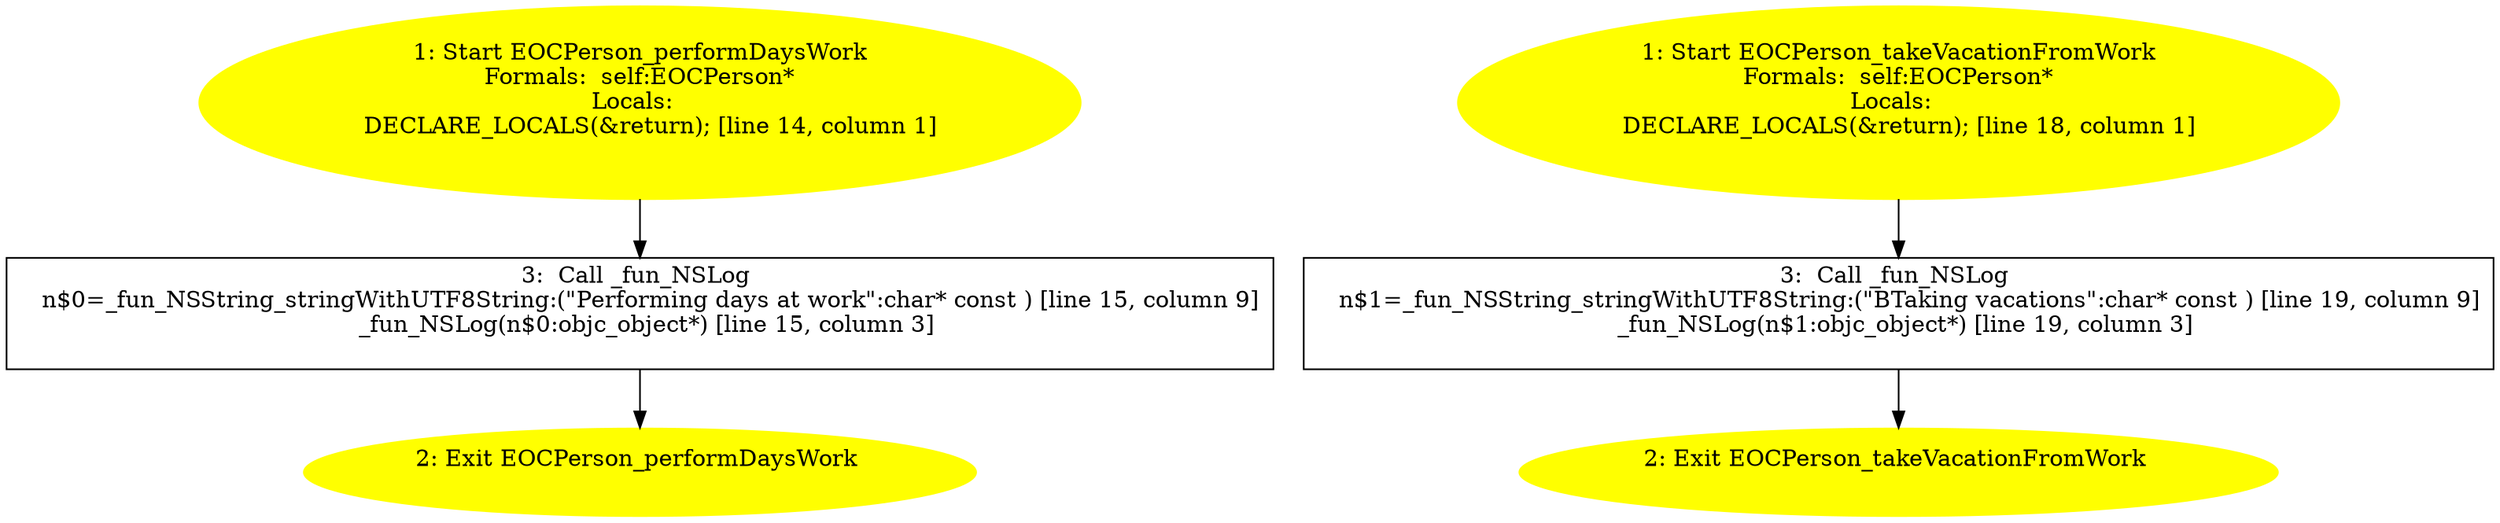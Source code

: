 /* @generated */
digraph iCFG {
"performDaysWork#EOCPerson#instance.68f45cebac26de5310062b9c47f6dc36_1" [label="1: Start EOCPerson_performDaysWork\nFormals:  self:EOCPerson*\nLocals:  \n   DECLARE_LOCALS(&return); [line 14, column 1]\n " color=yellow style=filled]
	

	 "performDaysWork#EOCPerson#instance.68f45cebac26de5310062b9c47f6dc36_1" -> "performDaysWork#EOCPerson#instance.68f45cebac26de5310062b9c47f6dc36_3" ;
"performDaysWork#EOCPerson#instance.68f45cebac26de5310062b9c47f6dc36_2" [label="2: Exit EOCPerson_performDaysWork \n  " color=yellow style=filled]
	

"performDaysWork#EOCPerson#instance.68f45cebac26de5310062b9c47f6dc36_3" [label="3:  Call _fun_NSLog \n   n$0=_fun_NSString_stringWithUTF8String:(\"Performing days at work\":char* const ) [line 15, column 9]\n  _fun_NSLog(n$0:objc_object*) [line 15, column 3]\n " shape="box"]
	

	 "performDaysWork#EOCPerson#instance.68f45cebac26de5310062b9c47f6dc36_3" -> "performDaysWork#EOCPerson#instance.68f45cebac26de5310062b9c47f6dc36_2" ;
"takeVacationFromWork#EOCPerson#instance.a4a2043283853257ef9e4402128b75f9_1" [label="1: Start EOCPerson_takeVacationFromWork\nFormals:  self:EOCPerson*\nLocals:  \n   DECLARE_LOCALS(&return); [line 18, column 1]\n " color=yellow style=filled]
	

	 "takeVacationFromWork#EOCPerson#instance.a4a2043283853257ef9e4402128b75f9_1" -> "takeVacationFromWork#EOCPerson#instance.a4a2043283853257ef9e4402128b75f9_3" ;
"takeVacationFromWork#EOCPerson#instance.a4a2043283853257ef9e4402128b75f9_2" [label="2: Exit EOCPerson_takeVacationFromWork \n  " color=yellow style=filled]
	

"takeVacationFromWork#EOCPerson#instance.a4a2043283853257ef9e4402128b75f9_3" [label="3:  Call _fun_NSLog \n   n$1=_fun_NSString_stringWithUTF8String:(\"BTaking vacations\":char* const ) [line 19, column 9]\n  _fun_NSLog(n$1:objc_object*) [line 19, column 3]\n " shape="box"]
	

	 "takeVacationFromWork#EOCPerson#instance.a4a2043283853257ef9e4402128b75f9_3" -> "takeVacationFromWork#EOCPerson#instance.a4a2043283853257ef9e4402128b75f9_2" ;
}
